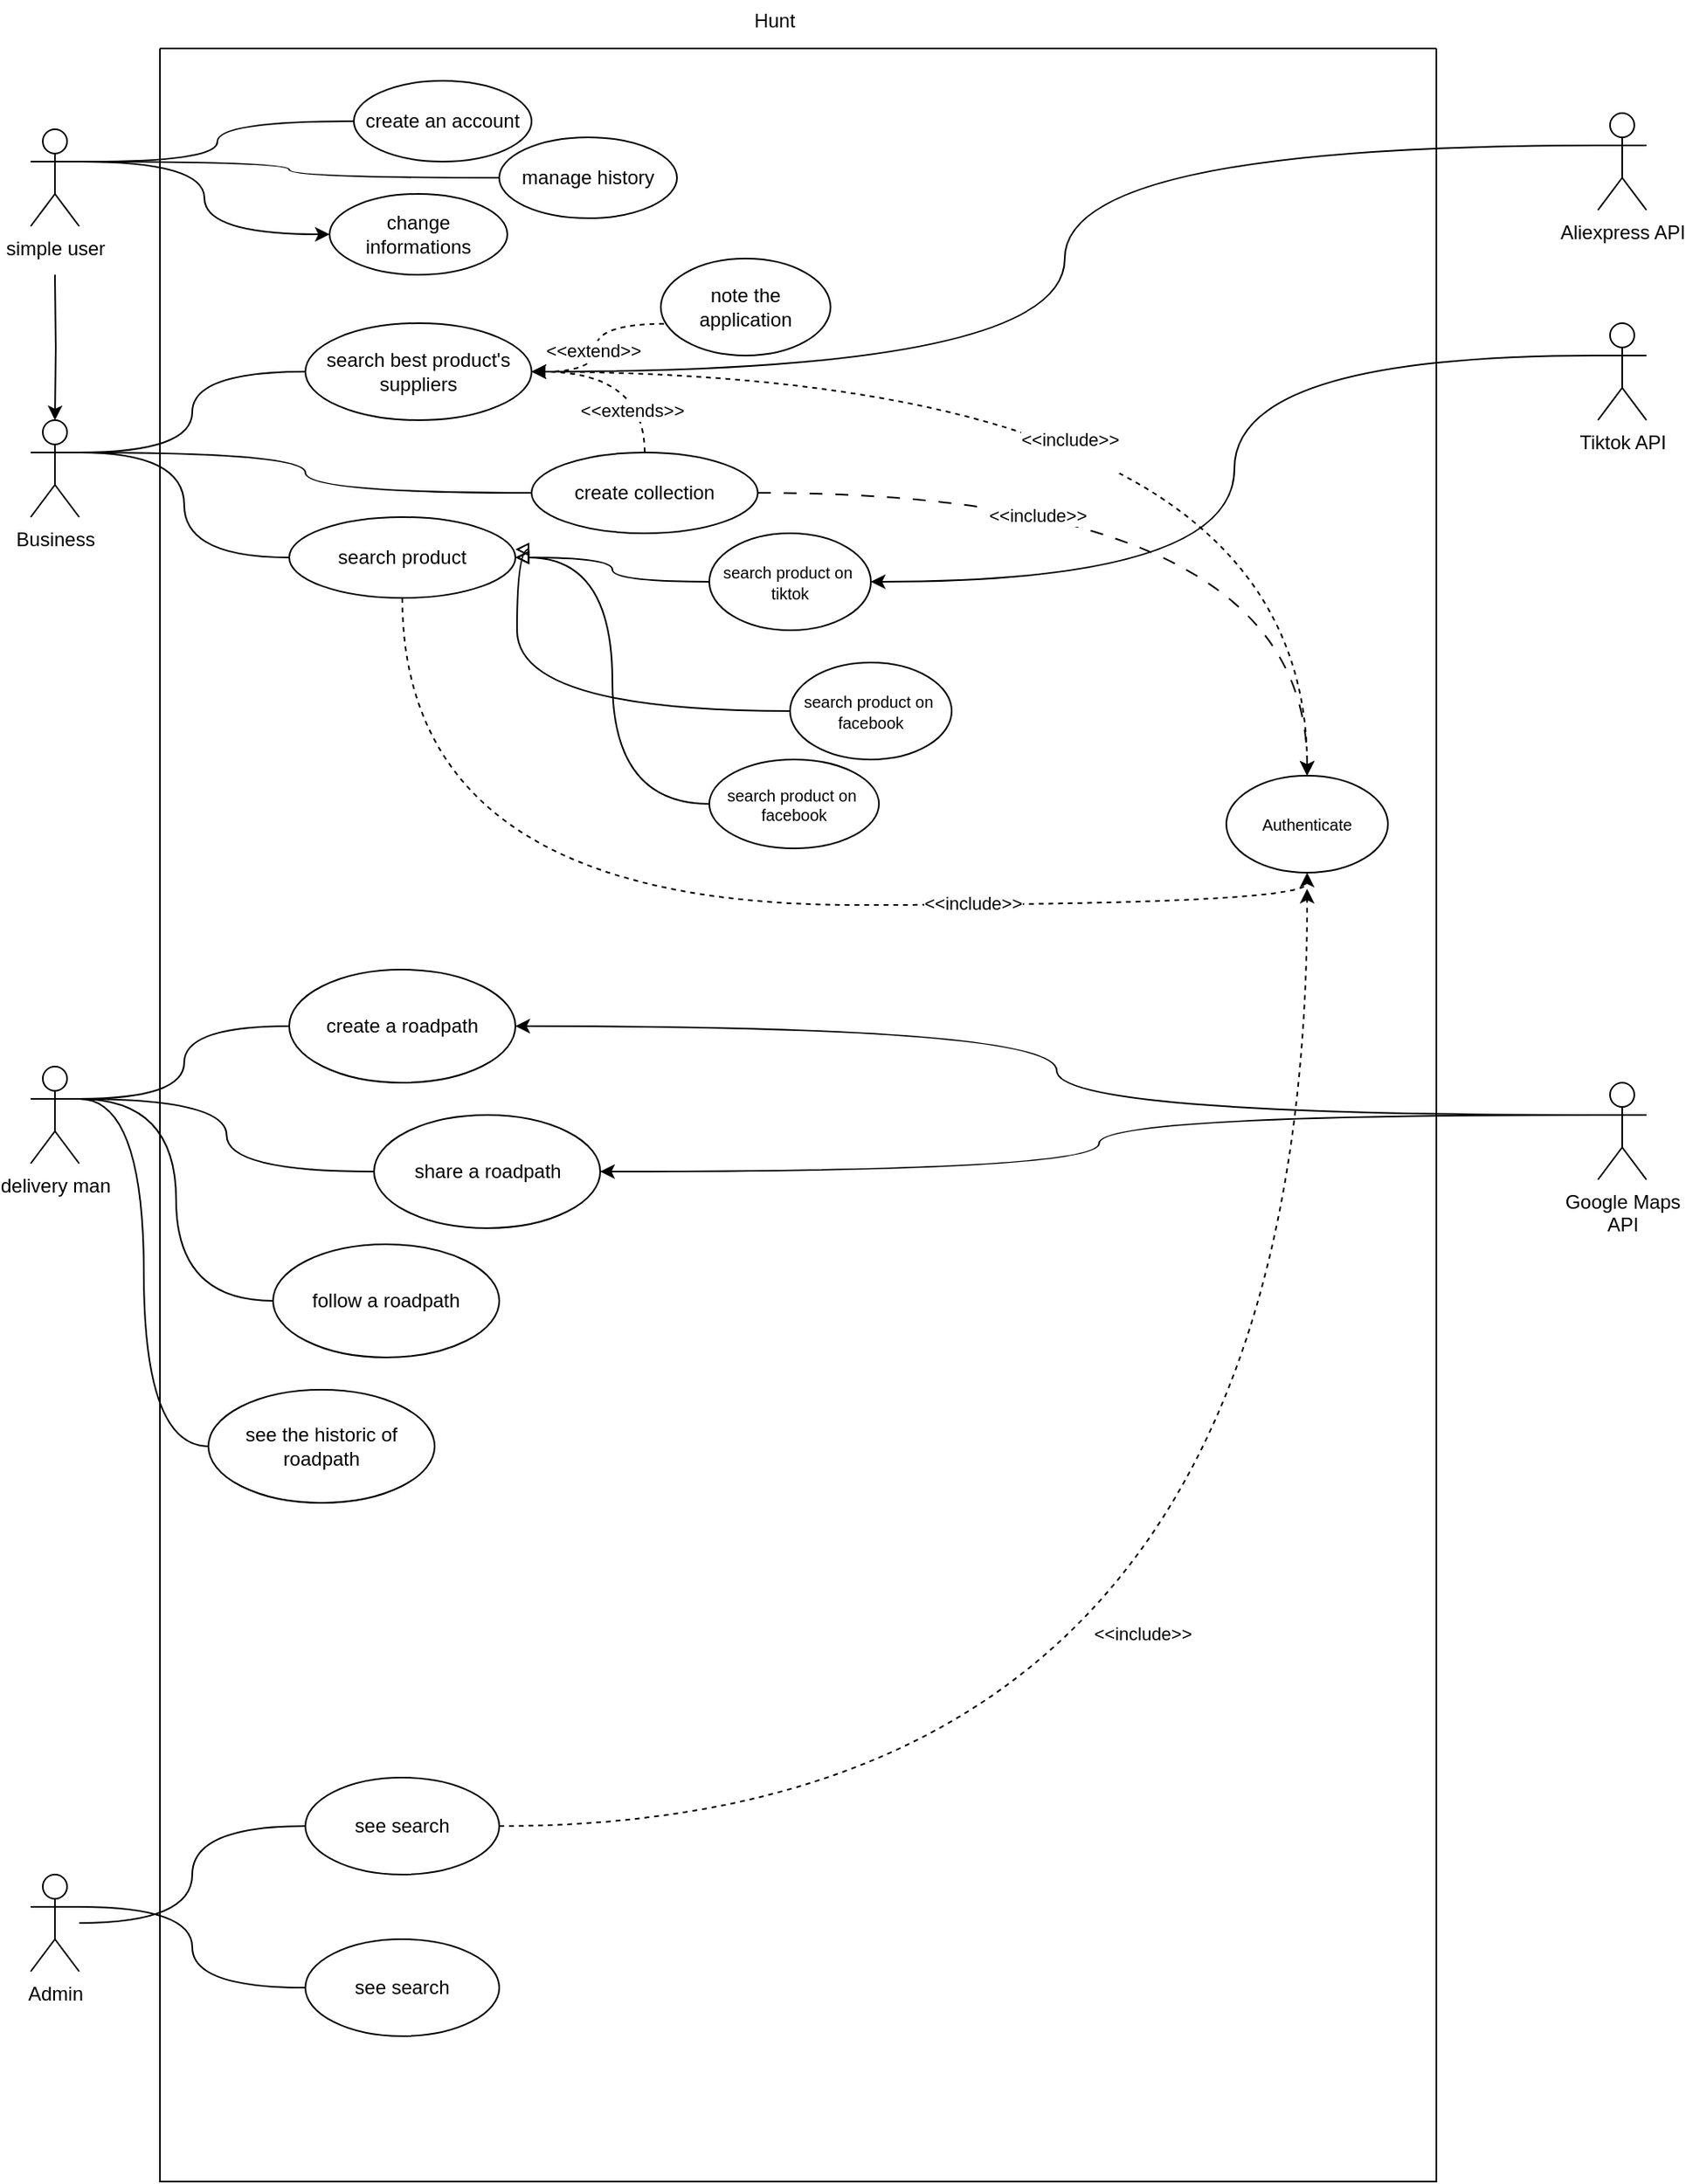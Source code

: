 <mxfile version="25.0.0" pages="2">
  <diagram name="UML diagrams" id="-IR_6mH_jh7ec_85QcZA">
    <mxGraphModel dx="875" dy="554" grid="1" gridSize="10" guides="1" tooltips="1" connect="1" arrows="1" fold="1" page="1" pageScale="1" pageWidth="1200" pageHeight="1600" math="0" shadow="0">
      <root>
        <mxCell id="0" />
        <mxCell id="1" parent="0" />
        <mxCell id="FuLha_3-91F9rfbZAOE2-40" style="edgeStyle=orthogonalEdgeStyle;rounded=0;orthogonalLoop=1;jettySize=auto;html=1;exitX=1;exitY=0.333;exitDx=0;exitDy=0;exitPerimeter=0;curved=1;endArrow=none;endFill=0;" parent="1" source="FuLha_3-91F9rfbZAOE2-3" target="FuLha_3-91F9rfbZAOE2-39" edge="1">
          <mxGeometry relative="1" as="geometry" />
        </mxCell>
        <mxCell id="FuLha_3-91F9rfbZAOE2-1" value="" style="swimlane;startSize=0;" parent="1" vertex="1">
          <mxGeometry x="120" y="40" width="790" height="1320" as="geometry" />
        </mxCell>
        <mxCell id="FuLha_3-91F9rfbZAOE2-4" value="create an account" style="ellipse;whiteSpace=wrap;html=1;" parent="FuLha_3-91F9rfbZAOE2-1" vertex="1">
          <mxGeometry x="120" y="20" width="110" height="50" as="geometry" />
        </mxCell>
        <mxCell id="cV8xUUwGtTbx2W1KTqpI-8" style="edgeStyle=orthogonalEdgeStyle;rounded=0;orthogonalLoop=1;jettySize=auto;html=1;exitX=1;exitY=0.5;exitDx=0;exitDy=0;elbow=vertical;curved=1;dashed=1;" parent="FuLha_3-91F9rfbZAOE2-1" source="FuLha_3-91F9rfbZAOE2-14" target="cV8xUUwGtTbx2W1KTqpI-7" edge="1">
          <mxGeometry relative="1" as="geometry" />
        </mxCell>
        <mxCell id="s3DuHeXm40doHLPQHNKB-4" value="&amp;lt;&amp;lt;include&amp;gt;&amp;gt;&lt;div&gt;&lt;br&gt;&lt;/div&gt;" style="edgeLabel;html=1;align=center;verticalAlign=middle;resizable=0;points=[];" vertex="1" connectable="0" parent="cV8xUUwGtTbx2W1KTqpI-8">
          <mxGeometry x="-0.089" y="-49" relative="1" as="geometry">
            <mxPoint as="offset" />
          </mxGeometry>
        </mxCell>
        <mxCell id="FuLha_3-91F9rfbZAOE2-14" value="search best&amp;nbsp;product&#39;s suppliers" style="ellipse;whiteSpace=wrap;html=1;" parent="FuLha_3-91F9rfbZAOE2-1" vertex="1">
          <mxGeometry x="90" y="170" width="140" height="60" as="geometry" />
        </mxCell>
        <mxCell id="cV8xUUwGtTbx2W1KTqpI-15" style="edgeStyle=orthogonalEdgeStyle;rounded=0;orthogonalLoop=1;jettySize=auto;html=1;exitX=0.5;exitY=1;exitDx=0;exitDy=0;entryX=0.5;entryY=1;entryDx=0;entryDy=0;curved=1;dashed=1;" parent="FuLha_3-91F9rfbZAOE2-1" source="FuLha_3-91F9rfbZAOE2-22" target="cV8xUUwGtTbx2W1KTqpI-7" edge="1">
          <mxGeometry relative="1" as="geometry" />
        </mxCell>
        <mxCell id="cV8xUUwGtTbx2W1KTqpI-16" value="&amp;lt;&amp;lt;include&amp;gt;&amp;gt;" style="edgeLabel;html=1;align=center;verticalAlign=middle;resizable=0;points=[];" parent="cV8xUUwGtTbx2W1KTqpI-15" vertex="1" connectable="0">
          <mxGeometry x="0.411" y="1" relative="1" as="geometry">
            <mxPoint as="offset" />
          </mxGeometry>
        </mxCell>
        <mxCell id="FuLha_3-91F9rfbZAOE2-22" value="search product" style="ellipse;whiteSpace=wrap;html=1;" parent="FuLha_3-91F9rfbZAOE2-1" vertex="1">
          <mxGeometry x="80" y="290" width="140" height="50" as="geometry" />
        </mxCell>
        <mxCell id="FuLha_3-91F9rfbZAOE2-32" style="edgeStyle=orthogonalEdgeStyle;rounded=0;orthogonalLoop=1;jettySize=auto;html=1;endArrow=block;endFill=0;curved=1;" parent="FuLha_3-91F9rfbZAOE2-1" source="FuLha_3-91F9rfbZAOE2-23" target="FuLha_3-91F9rfbZAOE2-22" edge="1">
          <mxGeometry relative="1" as="geometry" />
        </mxCell>
        <mxCell id="FuLha_3-91F9rfbZAOE2-23" value="&lt;font style=&quot;font-size: 10px;&quot;&gt;search product on&amp;nbsp;&lt;/font&gt;&lt;div style=&quot;font-size: 10px;&quot;&gt;&lt;font style=&quot;font-size: 10px;&quot;&gt;tiktok&lt;/font&gt;&lt;/div&gt;" style="ellipse;whiteSpace=wrap;html=1;" parent="FuLha_3-91F9rfbZAOE2-1" vertex="1">
          <mxGeometry x="340" y="300" width="100" height="60" as="geometry" />
        </mxCell>
        <mxCell id="FuLha_3-91F9rfbZAOE2-34" style="edgeStyle=orthogonalEdgeStyle;rounded=0;orthogonalLoop=1;jettySize=auto;html=1;endArrow=block;endFill=0;curved=1;" parent="FuLha_3-91F9rfbZAOE2-1" source="FuLha_3-91F9rfbZAOE2-30" edge="1">
          <mxGeometry relative="1" as="geometry">
            <mxPoint x="220" y="310" as="targetPoint" />
            <Array as="points">
              <mxPoint x="221" y="410" />
            </Array>
          </mxGeometry>
        </mxCell>
        <mxCell id="FuLha_3-91F9rfbZAOE2-30" value="&lt;font style=&quot;font-size: 10px;&quot;&gt;search product on&amp;nbsp;&lt;/font&gt;&lt;div style=&quot;font-size: 10px;&quot;&gt;&lt;font style=&quot;font-size: 10px;&quot;&gt;facebook&lt;/font&gt;&lt;/div&gt;" style="ellipse;whiteSpace=wrap;html=1;" parent="FuLha_3-91F9rfbZAOE2-1" vertex="1">
          <mxGeometry x="390" y="380" width="100" height="60" as="geometry" />
        </mxCell>
        <mxCell id="FuLha_3-91F9rfbZAOE2-35" style="edgeStyle=orthogonalEdgeStyle;rounded=0;orthogonalLoop=1;jettySize=auto;html=1;entryX=1;entryY=0.5;entryDx=0;entryDy=0;endArrow=block;endFill=0;curved=1;" parent="FuLha_3-91F9rfbZAOE2-1" source="FuLha_3-91F9rfbZAOE2-31" target="FuLha_3-91F9rfbZAOE2-22" edge="1">
          <mxGeometry relative="1" as="geometry" />
        </mxCell>
        <mxCell id="FuLha_3-91F9rfbZAOE2-31" value="search product on&amp;nbsp;&lt;div style=&quot;font-size: 10px;&quot;&gt;facebook&lt;/div&gt;" style="ellipse;whiteSpace=wrap;html=1;fontSize=10;" parent="FuLha_3-91F9rfbZAOE2-1" vertex="1">
          <mxGeometry x="340" y="440" width="105" height="55" as="geometry" />
        </mxCell>
        <mxCell id="FuLha_3-91F9rfbZAOE2-37" value="create a roadpath" style="ellipse;whiteSpace=wrap;html=1;" parent="FuLha_3-91F9rfbZAOE2-1" vertex="1">
          <mxGeometry x="80" y="570" width="140" height="70" as="geometry" />
        </mxCell>
        <mxCell id="FuLha_3-91F9rfbZAOE2-38" value="share a roadpath" style="ellipse;whiteSpace=wrap;html=1;" parent="FuLha_3-91F9rfbZAOE2-1" vertex="1">
          <mxGeometry x="132.5" y="660" width="140" height="70" as="geometry" />
        </mxCell>
        <mxCell id="FuLha_3-91F9rfbZAOE2-39" value="manage history" style="ellipse;whiteSpace=wrap;html=1;" parent="FuLha_3-91F9rfbZAOE2-1" vertex="1">
          <mxGeometry x="210" y="55" width="110" height="50" as="geometry" />
        </mxCell>
        <mxCell id="FuLha_3-91F9rfbZAOE2-58" value="note the application" style="ellipse;whiteSpace=wrap;html=1;" parent="FuLha_3-91F9rfbZAOE2-1" vertex="1">
          <mxGeometry x="310" y="130" width="105" height="60" as="geometry" />
        </mxCell>
        <mxCell id="FuLha_3-91F9rfbZAOE2-59" style="edgeStyle=orthogonalEdgeStyle;curved=1;rounded=0;orthogonalLoop=1;jettySize=auto;html=1;exitX=1;exitY=0.5;exitDx=0;exitDy=0;entryX=0.036;entryY=0.672;entryDx=0;entryDy=0;entryPerimeter=0;startArrow=blockThin;startFill=1;endArrow=none;endFill=0;dashed=1;" parent="FuLha_3-91F9rfbZAOE2-1" source="FuLha_3-91F9rfbZAOE2-14" target="FuLha_3-91F9rfbZAOE2-58" edge="1">
          <mxGeometry relative="1" as="geometry" />
        </mxCell>
        <mxCell id="cV8xUUwGtTbx2W1KTqpI-6" value="&amp;lt;&amp;lt;extend&amp;gt;&amp;gt;" style="edgeLabel;html=1;align=center;verticalAlign=middle;resizable=0;points=[];" parent="FuLha_3-91F9rfbZAOE2-59" vertex="1" connectable="0">
          <mxGeometry x="-0.065" y="2" relative="1" as="geometry">
            <mxPoint as="offset" />
          </mxGeometry>
        </mxCell>
        <mxCell id="cV8xUUwGtTbx2W1KTqpI-17" style="edgeStyle=orthogonalEdgeStyle;rounded=0;orthogonalLoop=1;jettySize=auto;html=1;curved=1;dashed=1;" parent="FuLha_3-91F9rfbZAOE2-1" source="FuLha_3-91F9rfbZAOE2-61" edge="1">
          <mxGeometry relative="1" as="geometry">
            <mxPoint x="710" y="520" as="targetPoint" />
          </mxGeometry>
        </mxCell>
        <mxCell id="cV8xUUwGtTbx2W1KTqpI-18" value="&amp;lt;&amp;lt;include&amp;gt;&amp;gt;" style="edgeLabel;html=1;align=center;verticalAlign=middle;resizable=0;points=[];" parent="cV8xUUwGtTbx2W1KTqpI-17" vertex="1" connectable="0">
          <mxGeometry x="-0.264" y="119" relative="1" as="geometry">
            <mxPoint as="offset" />
          </mxGeometry>
        </mxCell>
        <mxCell id="FuLha_3-91F9rfbZAOE2-61" value="see search" style="ellipse;whiteSpace=wrap;html=1;" parent="FuLha_3-91F9rfbZAOE2-1" vertex="1">
          <mxGeometry x="90" y="1070" width="120" height="60" as="geometry" />
        </mxCell>
        <mxCell id="cV8xUUwGtTbx2W1KTqpI-7" value="&lt;span style=&quot;font-size: 10px;&quot;&gt;Authenticate&lt;/span&gt;" style="ellipse;whiteSpace=wrap;html=1;" parent="FuLha_3-91F9rfbZAOE2-1" vertex="1">
          <mxGeometry x="660" y="450" width="100" height="60" as="geometry" />
        </mxCell>
        <mxCell id="cV8xUUwGtTbx2W1KTqpI-19" value="see search" style="ellipse;whiteSpace=wrap;html=1;" parent="FuLha_3-91F9rfbZAOE2-1" vertex="1">
          <mxGeometry x="90" y="1170" width="120" height="60" as="geometry" />
        </mxCell>
        <mxCell id="txY3es4t-yzZHWCDKDTj-3" value="follow a roadpath" style="ellipse;whiteSpace=wrap;html=1;" vertex="1" parent="FuLha_3-91F9rfbZAOE2-1">
          <mxGeometry x="70" y="740" width="140" height="70" as="geometry" />
        </mxCell>
        <mxCell id="txY3es4t-yzZHWCDKDTj-4" value="see the historic of roadpath" style="ellipse;whiteSpace=wrap;html=1;" vertex="1" parent="FuLha_3-91F9rfbZAOE2-1">
          <mxGeometry x="30" y="830" width="140" height="70" as="geometry" />
        </mxCell>
        <mxCell id="PuO6K_J7q23cFVhfHK2O-1" value="change informations" style="ellipse;whiteSpace=wrap;html=1;" vertex="1" parent="FuLha_3-91F9rfbZAOE2-1">
          <mxGeometry x="105" y="90" width="110" height="50" as="geometry" />
        </mxCell>
        <mxCell id="s3DuHeXm40doHLPQHNKB-3" style="edgeStyle=orthogonalEdgeStyle;curved=1;rounded=0;orthogonalLoop=1;jettySize=auto;html=1;dashed=1;dashPattern=8 8;" edge="1" parent="FuLha_3-91F9rfbZAOE2-1" source="s3DuHeXm40doHLPQHNKB-1" target="cV8xUUwGtTbx2W1KTqpI-7">
          <mxGeometry relative="1" as="geometry" />
        </mxCell>
        <mxCell id="s3DuHeXm40doHLPQHNKB-5" value="&amp;lt;&amp;lt;include&amp;gt;&amp;gt;" style="edgeLabel;html=1;align=center;verticalAlign=middle;resizable=0;points=[];" vertex="1" connectable="0" parent="s3DuHeXm40doHLPQHNKB-3">
          <mxGeometry x="-0.331" y="-14" relative="1" as="geometry">
            <mxPoint as="offset" />
          </mxGeometry>
        </mxCell>
        <mxCell id="6V7JutI_x-yEkom14Fba-1" style="edgeStyle=orthogonalEdgeStyle;curved=1;rounded=0;orthogonalLoop=1;jettySize=auto;html=1;exitX=0.5;exitY=0;exitDx=0;exitDy=0;entryX=1;entryY=0.5;entryDx=0;entryDy=0;dashed=1;" edge="1" parent="FuLha_3-91F9rfbZAOE2-1" source="s3DuHeXm40doHLPQHNKB-1" target="FuLha_3-91F9rfbZAOE2-14">
          <mxGeometry relative="1" as="geometry" />
        </mxCell>
        <mxCell id="6V7JutI_x-yEkom14Fba-2" value="&amp;lt;&amp;lt;extends&amp;gt;&amp;gt;" style="edgeLabel;html=1;align=center;verticalAlign=middle;resizable=0;points=[];" vertex="1" connectable="0" parent="6V7JutI_x-yEkom14Fba-1">
          <mxGeometry x="-0.569" y="8" relative="1" as="geometry">
            <mxPoint as="offset" />
          </mxGeometry>
        </mxCell>
        <mxCell id="s3DuHeXm40doHLPQHNKB-1" value="create collection" style="ellipse;whiteSpace=wrap;html=1;" vertex="1" parent="FuLha_3-91F9rfbZAOE2-1">
          <mxGeometry x="230" y="250" width="140" height="50" as="geometry" />
        </mxCell>
        <mxCell id="FuLha_3-91F9rfbZAOE2-2" value="Hunt&lt;div&gt;&lt;br&gt;&lt;/div&gt;" style="text;html=1;align=center;verticalAlign=middle;resizable=0;points=[];autosize=1;strokeColor=none;fillColor=none;" parent="1" vertex="1">
          <mxGeometry x="475" y="10" width="50" height="40" as="geometry" />
        </mxCell>
        <mxCell id="FuLha_3-91F9rfbZAOE2-7" style="edgeStyle=orthogonalEdgeStyle;rounded=0;orthogonalLoop=1;jettySize=auto;html=1;entryX=0;entryY=0.5;entryDx=0;entryDy=0;curved=1;endArrow=none;endFill=0;" parent="1" target="FuLha_3-91F9rfbZAOE2-4" edge="1">
          <mxGeometry relative="1" as="geometry">
            <mxPoint x="70" y="110" as="sourcePoint" />
          </mxGeometry>
        </mxCell>
        <mxCell id="FuLha_3-91F9rfbZAOE2-10" value="" style="edgeStyle=orthogonalEdgeStyle;rounded=0;orthogonalLoop=1;jettySize=auto;html=1;" parent="1" target="FuLha_3-91F9rfbZAOE2-9" edge="1">
          <mxGeometry relative="1" as="geometry">
            <mxPoint x="55" y="180" as="sourcePoint" />
          </mxGeometry>
        </mxCell>
        <mxCell id="PuO6K_J7q23cFVhfHK2O-2" style="edgeStyle=orthogonalEdgeStyle;rounded=0;orthogonalLoop=1;jettySize=auto;html=1;exitX=1;exitY=0.333;exitDx=0;exitDy=0;exitPerimeter=0;entryX=0;entryY=0.5;entryDx=0;entryDy=0;curved=1;" edge="1" parent="1" source="FuLha_3-91F9rfbZAOE2-3" target="PuO6K_J7q23cFVhfHK2O-1">
          <mxGeometry relative="1" as="geometry" />
        </mxCell>
        <mxCell id="FuLha_3-91F9rfbZAOE2-3" value="simple user" style="shape=umlActor;verticalLabelPosition=bottom;verticalAlign=top;html=1;outlineConnect=0;" parent="1" vertex="1">
          <mxGeometry x="40" y="90" width="30" height="60" as="geometry" />
        </mxCell>
        <mxCell id="FuLha_3-91F9rfbZAOE2-41" style="edgeStyle=orthogonalEdgeStyle;rounded=0;orthogonalLoop=1;jettySize=auto;html=1;exitX=1;exitY=0.333;exitDx=0;exitDy=0;exitPerimeter=0;curved=1;endArrow=none;endFill=0;" parent="1" source="FuLha_3-91F9rfbZAOE2-9" target="FuLha_3-91F9rfbZAOE2-14" edge="1">
          <mxGeometry relative="1" as="geometry" />
        </mxCell>
        <mxCell id="FuLha_3-91F9rfbZAOE2-60" style="edgeStyle=orthogonalEdgeStyle;curved=1;rounded=0;orthogonalLoop=1;jettySize=auto;html=1;exitX=1;exitY=0.333;exitDx=0;exitDy=0;exitPerimeter=0;endArrow=none;endFill=0;" parent="1" source="FuLha_3-91F9rfbZAOE2-9" target="FuLha_3-91F9rfbZAOE2-22" edge="1">
          <mxGeometry relative="1" as="geometry" />
        </mxCell>
        <mxCell id="s3DuHeXm40doHLPQHNKB-2" style="edgeStyle=orthogonalEdgeStyle;curved=1;rounded=0;orthogonalLoop=1;jettySize=auto;html=1;exitX=1;exitY=0.333;exitDx=0;exitDy=0;exitPerimeter=0;endArrow=none;endFill=0;" edge="1" parent="1" source="FuLha_3-91F9rfbZAOE2-9" target="s3DuHeXm40doHLPQHNKB-1">
          <mxGeometry relative="1" as="geometry" />
        </mxCell>
        <mxCell id="FuLha_3-91F9rfbZAOE2-9" value="Business" style="shape=umlActor;verticalLabelPosition=bottom;verticalAlign=top;html=1;outlineConnect=0;" parent="1" vertex="1">
          <mxGeometry x="40" y="270" width="30" height="60" as="geometry" />
        </mxCell>
        <mxCell id="FuLha_3-91F9rfbZAOE2-42" style="edgeStyle=orthogonalEdgeStyle;rounded=0;orthogonalLoop=1;jettySize=auto;html=1;exitX=1;exitY=0.333;exitDx=0;exitDy=0;exitPerimeter=0;curved=1;endArrow=none;endFill=0;" parent="1" source="FuLha_3-91F9rfbZAOE2-15" target="FuLha_3-91F9rfbZAOE2-37" edge="1">
          <mxGeometry relative="1" as="geometry" />
        </mxCell>
        <mxCell id="FuLha_3-91F9rfbZAOE2-44" style="edgeStyle=orthogonalEdgeStyle;rounded=0;orthogonalLoop=1;jettySize=auto;html=1;exitX=1;exitY=0.333;exitDx=0;exitDy=0;exitPerimeter=0;entryX=0;entryY=0.5;entryDx=0;entryDy=0;curved=1;endArrow=none;endFill=0;" parent="1" source="FuLha_3-91F9rfbZAOE2-15" target="FuLha_3-91F9rfbZAOE2-38" edge="1">
          <mxGeometry relative="1" as="geometry" />
        </mxCell>
        <mxCell id="txY3es4t-yzZHWCDKDTj-6" style="edgeStyle=orthogonalEdgeStyle;rounded=0;orthogonalLoop=1;jettySize=auto;html=1;exitX=1;exitY=0.333;exitDx=0;exitDy=0;exitPerimeter=0;entryX=0;entryY=0.5;entryDx=0;entryDy=0;curved=1;endArrow=none;endFill=0;" edge="1" parent="1" source="FuLha_3-91F9rfbZAOE2-15" target="txY3es4t-yzZHWCDKDTj-3">
          <mxGeometry relative="1" as="geometry" />
        </mxCell>
        <mxCell id="txY3es4t-yzZHWCDKDTj-8" style="edgeStyle=orthogonalEdgeStyle;rounded=0;orthogonalLoop=1;jettySize=auto;html=1;exitX=1;exitY=0.333;exitDx=0;exitDy=0;exitPerimeter=0;entryX=0;entryY=0.5;entryDx=0;entryDy=0;curved=1;endArrow=none;endFill=0;" edge="1" parent="1" source="FuLha_3-91F9rfbZAOE2-15" target="txY3es4t-yzZHWCDKDTj-4">
          <mxGeometry relative="1" as="geometry" />
        </mxCell>
        <mxCell id="FuLha_3-91F9rfbZAOE2-15" value="delivery man" style="shape=umlActor;verticalLabelPosition=bottom;verticalAlign=top;html=1;outlineConnect=0;" parent="1" vertex="1">
          <mxGeometry x="40" y="670" width="30" height="60" as="geometry" />
        </mxCell>
        <mxCell id="FuLha_3-91F9rfbZAOE2-54" style="edgeStyle=orthogonalEdgeStyle;rounded=0;orthogonalLoop=1;jettySize=auto;html=1;exitX=0;exitY=0.333;exitDx=0;exitDy=0;exitPerimeter=0;entryX=1;entryY=0.5;entryDx=0;entryDy=0;curved=1;" parent="1" source="FuLha_3-91F9rfbZAOE2-45" target="FuLha_3-91F9rfbZAOE2-23" edge="1">
          <mxGeometry relative="1" as="geometry" />
        </mxCell>
        <mxCell id="FuLha_3-91F9rfbZAOE2-45" value="Tiktok API" style="shape=umlActor;verticalLabelPosition=bottom;verticalAlign=top;html=1;outlineConnect=0;" parent="1" vertex="1">
          <mxGeometry x="1010" y="210" width="30" height="60" as="geometry" />
        </mxCell>
        <mxCell id="FuLha_3-91F9rfbZAOE2-52" style="edgeStyle=orthogonalEdgeStyle;rounded=0;orthogonalLoop=1;jettySize=auto;html=1;exitX=0;exitY=0.333;exitDx=0;exitDy=0;exitPerimeter=0;entryX=1;entryY=0.5;entryDx=0;entryDy=0;curved=1;" parent="1" source="FuLha_3-91F9rfbZAOE2-51" target="FuLha_3-91F9rfbZAOE2-38" edge="1">
          <mxGeometry relative="1" as="geometry" />
        </mxCell>
        <mxCell id="FuLha_3-91F9rfbZAOE2-53" style="edgeStyle=orthogonalEdgeStyle;rounded=0;orthogonalLoop=1;jettySize=auto;html=1;exitX=0;exitY=0.333;exitDx=0;exitDy=0;exitPerimeter=0;entryX=1;entryY=0.5;entryDx=0;entryDy=0;curved=1;" parent="1" source="FuLha_3-91F9rfbZAOE2-51" target="FuLha_3-91F9rfbZAOE2-37" edge="1">
          <mxGeometry relative="1" as="geometry" />
        </mxCell>
        <mxCell id="FuLha_3-91F9rfbZAOE2-51" value="Google Maps&lt;div&gt;API&lt;/div&gt;" style="shape=umlActor;verticalLabelPosition=bottom;verticalAlign=top;html=1;outlineConnect=0;" parent="1" vertex="1">
          <mxGeometry x="1010" y="680" width="30" height="60" as="geometry" />
        </mxCell>
        <mxCell id="txY3es4t-yzZHWCDKDTj-9" style="edgeStyle=orthogonalEdgeStyle;rounded=0;orthogonalLoop=1;jettySize=auto;html=1;exitX=1;exitY=0.333;exitDx=0;exitDy=0;exitPerimeter=0;entryX=0;entryY=0.5;entryDx=0;entryDy=0;curved=1;endArrow=none;endFill=0;" edge="1" parent="1" source="FuLha_3-91F9rfbZAOE2-55" target="cV8xUUwGtTbx2W1KTqpI-19">
          <mxGeometry relative="1" as="geometry" />
        </mxCell>
        <mxCell id="txY3es4t-yzZHWCDKDTj-10" style="edgeStyle=orthogonalEdgeStyle;rounded=0;orthogonalLoop=1;jettySize=auto;html=1;endArrow=none;endFill=0;curved=1;" edge="1" parent="1" source="FuLha_3-91F9rfbZAOE2-55" target="FuLha_3-91F9rfbZAOE2-61">
          <mxGeometry relative="1" as="geometry" />
        </mxCell>
        <mxCell id="FuLha_3-91F9rfbZAOE2-55" value="Admin" style="shape=umlActor;verticalLabelPosition=bottom;verticalAlign=top;html=1;outlineConnect=0;" parent="1" vertex="1">
          <mxGeometry x="40" y="1170" width="30" height="60" as="geometry" />
        </mxCell>
        <mxCell id="txY3es4t-yzZHWCDKDTj-1" style="edgeStyle=orthogonalEdgeStyle;rounded=0;orthogonalLoop=1;jettySize=auto;html=1;exitX=0;exitY=0.333;exitDx=0;exitDy=0;exitPerimeter=0;entryX=1;entryY=0.5;entryDx=0;entryDy=0;curved=1;" edge="1" parent="1" source="cV8xUUwGtTbx2W1KTqpI-2" target="FuLha_3-91F9rfbZAOE2-14">
          <mxGeometry relative="1" as="geometry" />
        </mxCell>
        <mxCell id="cV8xUUwGtTbx2W1KTqpI-2" value="Aliexpress API" style="shape=umlActor;verticalLabelPosition=bottom;verticalAlign=top;html=1;outlineConnect=0;" parent="1" vertex="1">
          <mxGeometry x="1010" y="80" width="30" height="60" as="geometry" />
        </mxCell>
      </root>
    </mxGraphModel>
  </diagram>
  <diagram id="Sx9UNDZ-CPOzZAIwUrSq" name="class diagrams">
    <mxGraphModel dx="808" dy="512" grid="1" gridSize="10" guides="1" tooltips="1" connect="1" arrows="1" fold="1" page="1" pageScale="1" pageWidth="1200" pageHeight="1600" math="0" shadow="0">
      <root>
        <mxCell id="0" />
        <mxCell id="1" parent="0" />
        <mxCell id="LyLH97ZRa4PGFvy9dMI5-9" value="User" style="swimlane;fontStyle=1;align=center;verticalAlign=top;childLayout=stackLayout;horizontal=1;startSize=26;horizontalStack=0;resizeParent=1;resizeParentMax=0;resizeLast=0;collapsible=1;marginBottom=0;whiteSpace=wrap;html=1;" parent="1" vertex="1">
          <mxGeometry x="40" y="30" width="190" height="240" as="geometry" />
        </mxCell>
        <mxCell id="LyLH97ZRa4PGFvy9dMI5-30" value="- id: int" style="text;strokeColor=none;fillColor=none;align=left;verticalAlign=top;spacingLeft=4;spacingRight=4;overflow=hidden;rotatable=0;points=[[0,0.5],[1,0.5]];portConstraint=eastwest;whiteSpace=wrap;html=1;" parent="LyLH97ZRa4PGFvy9dMI5-9" vertex="1">
          <mxGeometry y="26" width="190" height="26" as="geometry" />
        </mxCell>
        <mxCell id="LyLH97ZRa4PGFvy9dMI5-10" value="- firstname: string" style="text;strokeColor=none;fillColor=none;align=left;verticalAlign=top;spacingLeft=4;spacingRight=4;overflow=hidden;rotatable=0;points=[[0,0.5],[1,0.5]];portConstraint=eastwest;whiteSpace=wrap;html=1;" parent="LyLH97ZRa4PGFvy9dMI5-9" vertex="1">
          <mxGeometry y="52" width="190" height="26" as="geometry" />
        </mxCell>
        <mxCell id="LyLH97ZRa4PGFvy9dMI5-18" value="- lastname: string" style="text;strokeColor=none;fillColor=none;align=left;verticalAlign=top;spacingLeft=4;spacingRight=4;overflow=hidden;rotatable=0;points=[[0,0.5],[1,0.5]];portConstraint=eastwest;whiteSpace=wrap;html=1;" parent="LyLH97ZRa4PGFvy9dMI5-9" vertex="1">
          <mxGeometry y="78" width="190" height="26" as="geometry" />
        </mxCell>
        <mxCell id="LyLH97ZRa4PGFvy9dMI5-19" value="- email: string" style="text;strokeColor=none;fillColor=none;align=left;verticalAlign=top;spacingLeft=4;spacingRight=4;overflow=hidden;rotatable=0;points=[[0,0.5],[1,0.5]];portConstraint=eastwest;whiteSpace=wrap;html=1;" parent="LyLH97ZRa4PGFvy9dMI5-9" vertex="1">
          <mxGeometry y="104" width="190" height="24" as="geometry" />
        </mxCell>
        <mxCell id="LyLH97ZRa4PGFvy9dMI5-17" value="- location: string" style="text;strokeColor=none;fillColor=none;align=left;verticalAlign=top;spacingLeft=4;spacingRight=4;overflow=hidden;rotatable=0;points=[[0,0.5],[1,0.5]];portConstraint=eastwest;whiteSpace=wrap;html=1;" parent="LyLH97ZRa4PGFvy9dMI5-9" vertex="1">
          <mxGeometry y="128" width="190" height="26" as="geometry" />
        </mxCell>
        <mxCell id="LyLH97ZRa4PGFvy9dMI5-21" value="- search_history: string" style="text;strokeColor=none;fillColor=none;align=left;verticalAlign=top;spacingLeft=4;spacingRight=4;overflow=hidden;rotatable=0;points=[[0,0.5],[1,0.5]];portConstraint=eastwest;whiteSpace=wrap;html=1;" parent="LyLH97ZRa4PGFvy9dMI5-9" vertex="1">
          <mxGeometry y="154" width="190" height="26" as="geometry" />
        </mxCell>
        <mxCell id="LyLH97ZRa4PGFvy9dMI5-11" value="" style="line;strokeWidth=1;fillColor=none;align=left;verticalAlign=middle;spacingTop=-1;spacingLeft=3;spacingRight=3;rotatable=0;labelPosition=right;points=[];portConstraint=eastwest;strokeColor=inherit;" parent="LyLH97ZRa4PGFvy9dMI5-9" vertex="1">
          <mxGeometry y="180" width="190" height="8" as="geometry" />
        </mxCell>
        <mxCell id="LyLH97ZRa4PGFvy9dMI5-27" value="+ manageHistory(type): type" style="text;strokeColor=none;fillColor=none;align=left;verticalAlign=top;spacingLeft=4;spacingRight=4;overflow=hidden;rotatable=0;points=[[0,0.5],[1,0.5]];portConstraint=eastwest;whiteSpace=wrap;html=1;" parent="LyLH97ZRa4PGFvy9dMI5-9" vertex="1">
          <mxGeometry y="188" width="190" height="26" as="geometry" />
        </mxCell>
        <mxCell id="uhKhKXDXOXtBVVad2gFL-2" value="+ isadmin(type): type" style="text;strokeColor=none;fillColor=none;align=left;verticalAlign=top;spacingLeft=4;spacingRight=4;overflow=hidden;rotatable=0;points=[[0,0.5],[1,0.5]];portConstraint=eastwest;whiteSpace=wrap;html=1;" parent="LyLH97ZRa4PGFvy9dMI5-9" vertex="1">
          <mxGeometry y="214" width="190" height="26" as="geometry" />
        </mxCell>
        <mxCell id="LyLH97ZRa4PGFvy9dMI5-31" value="Admin" style="swimlane;fontStyle=1;align=center;verticalAlign=top;childLayout=stackLayout;horizontal=1;startSize=26;horizontalStack=0;resizeParent=1;resizeParentMax=0;resizeLast=0;collapsible=1;marginBottom=0;whiteSpace=wrap;html=1;" parent="1" vertex="1">
          <mxGeometry x="300" y="180" width="160" height="112" as="geometry" />
        </mxCell>
        <mxCell id="LyLH97ZRa4PGFvy9dMI5-32" value="- adminID: int" style="text;strokeColor=none;fillColor=none;align=left;verticalAlign=top;spacingLeft=4;spacingRight=4;overflow=hidden;rotatable=0;points=[[0,0.5],[1,0.5]];portConstraint=eastwest;whiteSpace=wrap;html=1;" parent="LyLH97ZRa4PGFvy9dMI5-31" vertex="1">
          <mxGeometry y="26" width="160" height="26" as="geometry" />
        </mxCell>
        <mxCell id="EmdmupJYY3BashLLMB4s-7" value="- adminID: int" style="text;strokeColor=none;fillColor=none;align=left;verticalAlign=top;spacingLeft=4;spacingRight=4;overflow=hidden;rotatable=0;points=[[0,0.5],[1,0.5]];portConstraint=eastwest;whiteSpace=wrap;html=1;" vertex="1" parent="LyLH97ZRa4PGFvy9dMI5-31">
          <mxGeometry y="52" width="160" height="26" as="geometry" />
        </mxCell>
        <mxCell id="LyLH97ZRa4PGFvy9dMI5-33" value="" style="line;strokeWidth=1;fillColor=none;align=left;verticalAlign=middle;spacingTop=-1;spacingLeft=3;spacingRight=3;rotatable=0;labelPosition=right;points=[];portConstraint=eastwest;strokeColor=inherit;" parent="LyLH97ZRa4PGFvy9dMI5-31" vertex="1">
          <mxGeometry y="78" width="160" height="8" as="geometry" />
        </mxCell>
        <mxCell id="LyLH97ZRa4PGFvy9dMI5-34" value="+ method(type): type" style="text;strokeColor=none;fillColor=none;align=left;verticalAlign=top;spacingLeft=4;spacingRight=4;overflow=hidden;rotatable=0;points=[[0,0.5],[1,0.5]];portConstraint=eastwest;whiteSpace=wrap;html=1;" parent="LyLH97ZRa4PGFvy9dMI5-31" vertex="1">
          <mxGeometry y="86" width="160" height="26" as="geometry" />
        </mxCell>
        <mxCell id="YIpKiUHjcbCjNZDyD4Uy-1" value="Business" style="swimlane;fontStyle=1;align=center;verticalAlign=top;childLayout=stackLayout;horizontal=1;startSize=26;horizontalStack=0;resizeParent=1;resizeParentMax=0;resizeLast=0;collapsible=1;marginBottom=0;whiteSpace=wrap;html=1;" parent="1" vertex="1">
          <mxGeometry x="300" y="40" width="160" height="86" as="geometry" />
        </mxCell>
        <mxCell id="YIpKiUHjcbCjNZDyD4Uy-2" value="- businessID: int" style="text;strokeColor=none;fillColor=none;align=left;verticalAlign=top;spacingLeft=4;spacingRight=4;overflow=hidden;rotatable=0;points=[[0,0.5],[1,0.5]];portConstraint=eastwest;whiteSpace=wrap;html=1;" parent="YIpKiUHjcbCjNZDyD4Uy-1" vertex="1">
          <mxGeometry y="26" width="160" height="26" as="geometry" />
        </mxCell>
        <mxCell id="YIpKiUHjcbCjNZDyD4Uy-3" value="" style="line;strokeWidth=1;fillColor=none;align=left;verticalAlign=middle;spacingTop=-1;spacingLeft=3;spacingRight=3;rotatable=0;labelPosition=right;points=[];portConstraint=eastwest;strokeColor=inherit;" parent="YIpKiUHjcbCjNZDyD4Uy-1" vertex="1">
          <mxGeometry y="52" width="160" height="8" as="geometry" />
        </mxCell>
        <mxCell id="YIpKiUHjcbCjNZDyD4Uy-4" value="+ method(type): type" style="text;strokeColor=none;fillColor=none;align=left;verticalAlign=top;spacingLeft=4;spacingRight=4;overflow=hidden;rotatable=0;points=[[0,0.5],[1,0.5]];portConstraint=eastwest;whiteSpace=wrap;html=1;" parent="YIpKiUHjcbCjNZDyD4Uy-1" vertex="1">
          <mxGeometry y="60" width="160" height="26" as="geometry" />
        </mxCell>
        <mxCell id="J6ZNplrA5KypBCfEjw1M-1" value="Product" style="swimlane;fontStyle=1;align=center;verticalAlign=top;childLayout=stackLayout;horizontal=1;startSize=26;horizontalStack=0;resizeParent=1;resizeParentMax=0;resizeLast=0;collapsible=1;marginBottom=0;whiteSpace=wrap;html=1;" parent="1" vertex="1">
          <mxGeometry x="940" y="480" width="190" height="242" as="geometry" />
        </mxCell>
        <mxCell id="J6ZNplrA5KypBCfEjw1M-2" value="- name: string" style="text;strokeColor=none;fillColor=none;align=left;verticalAlign=top;spacingLeft=4;spacingRight=4;overflow=hidden;rotatable=0;points=[[0,0.5],[1,0.5]];portConstraint=eastwest;whiteSpace=wrap;html=1;" parent="J6ZNplrA5KypBCfEjw1M-1" vertex="1">
          <mxGeometry y="26" width="190" height="26" as="geometry" />
        </mxCell>
        <mxCell id="J6ZNplrA5KypBCfEjw1M-5" value="- img: string" style="text;strokeColor=none;fillColor=none;align=left;verticalAlign=top;spacingLeft=4;spacingRight=4;overflow=hidden;rotatable=0;points=[[0,0.5],[1,0.5]];portConstraint=eastwest;whiteSpace=wrap;html=1;" parent="J6ZNplrA5KypBCfEjw1M-1" vertex="1">
          <mxGeometry y="52" width="190" height="26" as="geometry" />
        </mxCell>
        <mxCell id="J6ZNplrA5KypBCfEjw1M-6" value="- category: string" style="text;strokeColor=none;fillColor=none;align=left;verticalAlign=top;spacingLeft=4;spacingRight=4;overflow=hidden;rotatable=0;points=[[0,0.5],[1,0.5]];portConstraint=eastwest;whiteSpace=wrap;html=1;" parent="J6ZNplrA5KypBCfEjw1M-1" vertex="1">
          <mxGeometry y="78" width="190" height="26" as="geometry" />
        </mxCell>
        <mxCell id="J6ZNplrA5KypBCfEjw1M-7" value="- description: string" style="text;strokeColor=none;fillColor=none;align=left;verticalAlign=top;spacingLeft=4;spacingRight=4;overflow=hidden;rotatable=0;points=[[0,0.5],[1,0.5]];portConstraint=eastwest;whiteSpace=wrap;html=1;" parent="J6ZNplrA5KypBCfEjw1M-1" vertex="1">
          <mxGeometry y="104" width="190" height="26" as="geometry" />
        </mxCell>
        <mxCell id="QEH95Uhj06x0RXV22Iyn-1" value="- link: string" style="text;strokeColor=none;fillColor=none;align=left;verticalAlign=top;spacingLeft=4;spacingRight=4;overflow=hidden;rotatable=0;points=[[0,0.5],[1,0.5]];portConstraint=eastwest;whiteSpace=wrap;html=1;" vertex="1" parent="J6ZNplrA5KypBCfEjw1M-1">
          <mxGeometry y="130" width="190" height="26" as="geometry" />
        </mxCell>
        <mxCell id="UoAxG9JFQ3FQrPwEEJgR-1" value="- supplier_link&lt;span style=&quot;background-color: initial;&quot;&gt;: string&lt;/span&gt;" style="text;strokeColor=none;fillColor=none;align=left;verticalAlign=top;spacingLeft=4;spacingRight=4;overflow=hidden;rotatable=0;points=[[0,0.5],[1,0.5]];portConstraint=eastwest;whiteSpace=wrap;html=1;" vertex="1" parent="J6ZNplrA5KypBCfEjw1M-1">
          <mxGeometry y="156" width="190" height="26" as="geometry" />
        </mxCell>
        <mxCell id="QEH95Uhj06x0RXV22Iyn-4" value="- social_media_used&lt;span style=&quot;background-color: initial;&quot;&gt;: string&lt;/span&gt;" style="text;strokeColor=none;fillColor=none;align=left;verticalAlign=top;spacingLeft=4;spacingRight=4;overflow=hidden;rotatable=0;points=[[0,0.5],[1,0.5]];portConstraint=eastwest;whiteSpace=wrap;html=1;" vertex="1" parent="J6ZNplrA5KypBCfEjw1M-1">
          <mxGeometry y="182" width="190" height="26" as="geometry" />
        </mxCell>
        <mxCell id="J6ZNplrA5KypBCfEjw1M-3" value="" style="line;strokeWidth=1;fillColor=none;align=left;verticalAlign=middle;spacingTop=-1;spacingLeft=3;spacingRight=3;rotatable=0;labelPosition=right;points=[];portConstraint=eastwest;strokeColor=inherit;" parent="J6ZNplrA5KypBCfEjw1M-1" vertex="1">
          <mxGeometry y="208" width="190" height="8" as="geometry" />
        </mxCell>
        <mxCell id="J6ZNplrA5KypBCfEjw1M-4" value="+ addSupplier&lt;span style=&quot;background-color: initial;&quot;&gt;(type): type&lt;/span&gt;" style="text;strokeColor=none;fillColor=none;align=left;verticalAlign=top;spacingLeft=4;spacingRight=4;overflow=hidden;rotatable=0;points=[[0,0.5],[1,0.5]];portConstraint=eastwest;whiteSpace=wrap;html=1;" parent="J6ZNplrA5KypBCfEjw1M-1" vertex="1">
          <mxGeometry y="216" width="190" height="26" as="geometry" />
        </mxCell>
        <mxCell id="rd7m9VtJkX6jo3fnUmd6-1" value="Deliverer" style="swimlane;fontStyle=1;align=center;verticalAlign=top;childLayout=stackLayout;horizontal=1;startSize=26;horizontalStack=0;resizeParent=1;resizeParentMax=0;resizeLast=0;collapsible=1;marginBottom=0;whiteSpace=wrap;html=1;" vertex="1" parent="1">
          <mxGeometry x="40" y="380" width="160" height="86" as="geometry" />
        </mxCell>
        <mxCell id="rd7m9VtJkX6jo3fnUmd6-2" value="- delivererID&lt;span style=&quot;background-color: initial;&quot;&gt;: int&lt;/span&gt;" style="text;strokeColor=none;fillColor=none;align=left;verticalAlign=top;spacingLeft=4;spacingRight=4;overflow=hidden;rotatable=0;points=[[0,0.5],[1,0.5]];portConstraint=eastwest;whiteSpace=wrap;html=1;" vertex="1" parent="rd7m9VtJkX6jo3fnUmd6-1">
          <mxGeometry y="26" width="160" height="26" as="geometry" />
        </mxCell>
        <mxCell id="rd7m9VtJkX6jo3fnUmd6-3" value="" style="line;strokeWidth=1;fillColor=none;align=left;verticalAlign=middle;spacingTop=-1;spacingLeft=3;spacingRight=3;rotatable=0;labelPosition=right;points=[];portConstraint=eastwest;strokeColor=inherit;" vertex="1" parent="rd7m9VtJkX6jo3fnUmd6-1">
          <mxGeometry y="52" width="160" height="8" as="geometry" />
        </mxCell>
        <mxCell id="rd7m9VtJkX6jo3fnUmd6-4" value="+ method(type): type" style="text;strokeColor=none;fillColor=none;align=left;verticalAlign=top;spacingLeft=4;spacingRight=4;overflow=hidden;rotatable=0;points=[[0,0.5],[1,0.5]];portConstraint=eastwest;whiteSpace=wrap;html=1;" vertex="1" parent="rd7m9VtJkX6jo3fnUmd6-1">
          <mxGeometry y="60" width="160" height="26" as="geometry" />
        </mxCell>
        <mxCell id="EmdmupJYY3BashLLMB4s-1" value="Account" style="swimlane;fontStyle=1;align=center;verticalAlign=top;childLayout=stackLayout;horizontal=1;startSize=26;horizontalStack=0;resizeParent=1;resizeParentMax=0;resizeLast=0;collapsible=1;marginBottom=0;whiteSpace=wrap;html=1;" vertex="1" parent="1">
          <mxGeometry x="950" y="20" width="190" height="242" as="geometry" />
        </mxCell>
        <mxCell id="EmdmupJYY3BashLLMB4s-2" value="- userID: int" style="text;strokeColor=none;fillColor=none;align=left;verticalAlign=top;spacingLeft=4;spacingRight=4;overflow=hidden;rotatable=0;points=[[0,0.5],[1,0.5]];portConstraint=eastwest;whiteSpace=wrap;html=1;" vertex="1" parent="EmdmupJYY3BashLLMB4s-1">
          <mxGeometry y="26" width="190" height="26" as="geometry" />
        </mxCell>
        <mxCell id="HCv6k_spidTGFqlvs694-1" value="- password: string" style="text;strokeColor=none;fillColor=none;align=left;verticalAlign=top;spacingLeft=4;spacingRight=4;overflow=hidden;rotatable=0;points=[[0,0.5],[1,0.5]];portConstraint=eastwest;whiteSpace=wrap;html=1;" vertex="1" parent="EmdmupJYY3BashLLMB4s-1">
          <mxGeometry y="52" width="190" height="26" as="geometry" />
        </mxCell>
        <mxCell id="HCv6k_spidTGFqlvs694-3" value="- account_status: Boolean" style="text;strokeColor=none;fillColor=none;align=left;verticalAlign=top;spacingLeft=4;spacingRight=4;overflow=hidden;rotatable=0;points=[[0,0.5],[1,0.5]];portConstraint=eastwest;whiteSpace=wrap;html=1;" vertex="1" parent="EmdmupJYY3BashLLMB4s-1">
          <mxGeometry y="78" width="190" height="26" as="geometry" />
        </mxCell>
        <mxCell id="EmdmupJYY3BashLLMB4s-8" value="- password: string" style="text;strokeColor=none;fillColor=none;align=left;verticalAlign=top;spacingLeft=4;spacingRight=4;overflow=hidden;rotatable=0;points=[[0,0.5],[1,0.5]];portConstraint=eastwest;whiteSpace=wrap;html=1;" vertex="1" parent="EmdmupJYY3BashLLMB4s-1">
          <mxGeometry y="104" width="190" height="26" as="geometry" />
        </mxCell>
        <mxCell id="HCv6k_spidTGFqlvs694-2" value="- password: string" style="text;strokeColor=none;fillColor=none;align=left;verticalAlign=top;spacingLeft=4;spacingRight=4;overflow=hidden;rotatable=0;points=[[0,0.5],[1,0.5]];portConstraint=eastwest;whiteSpace=wrap;html=1;" vertex="1" parent="EmdmupJYY3BashLLMB4s-1">
          <mxGeometry y="130" width="190" height="26" as="geometry" />
        </mxCell>
        <mxCell id="EmdmupJYY3BashLLMB4s-3" value="" style="line;strokeWidth=1;fillColor=none;align=left;verticalAlign=middle;spacingTop=-1;spacingLeft=3;spacingRight=3;rotatable=0;labelPosition=right;points=[];portConstraint=eastwest;strokeColor=inherit;" vertex="1" parent="EmdmupJYY3BashLLMB4s-1">
          <mxGeometry y="156" width="190" height="8" as="geometry" />
        </mxCell>
        <mxCell id="EmdmupJYY3BashLLMB4s-4" value="+ changePassword(type): type" style="text;strokeColor=none;fillColor=none;align=left;verticalAlign=top;spacingLeft=4;spacingRight=4;overflow=hidden;rotatable=0;points=[[0,0.5],[1,0.5]];portConstraint=eastwest;whiteSpace=wrap;html=1;" vertex="1" parent="EmdmupJYY3BashLLMB4s-1">
          <mxGeometry y="164" width="190" height="26" as="geometry" />
        </mxCell>
        <mxCell id="HCv6k_spidTGFqlvs694-4" value="+ login(type): type" style="text;strokeColor=none;fillColor=none;align=left;verticalAlign=top;spacingLeft=4;spacingRight=4;overflow=hidden;rotatable=0;points=[[0,0.5],[1,0.5]];portConstraint=eastwest;whiteSpace=wrap;html=1;" vertex="1" parent="EmdmupJYY3BashLLMB4s-1">
          <mxGeometry y="190" width="190" height="26" as="geometry" />
        </mxCell>
        <mxCell id="HCv6k_spidTGFqlvs694-5" value="+ logout(type): type" style="text;strokeColor=none;fillColor=none;align=left;verticalAlign=top;spacingLeft=4;spacingRight=4;overflow=hidden;rotatable=0;points=[[0,0.5],[1,0.5]];portConstraint=eastwest;whiteSpace=wrap;html=1;" vertex="1" parent="EmdmupJYY3BashLLMB4s-1">
          <mxGeometry y="216" width="190" height="26" as="geometry" />
        </mxCell>
        <mxCell id="uQUBg21Dirp60RMLENk1-1" value="RoadPath&lt;div&gt;&lt;br&gt;&lt;/div&gt;" style="swimlane;fontStyle=1;align=center;verticalAlign=top;childLayout=stackLayout;horizontal=1;startSize=26;horizontalStack=0;resizeParent=1;resizeParentMax=0;resizeLast=0;collapsible=1;marginBottom=0;whiteSpace=wrap;html=1;" vertex="1" parent="1">
          <mxGeometry x="350" y="1160" width="160" height="190" as="geometry" />
        </mxCell>
        <mxCell id="uQUBg21Dirp60RMLENk1-2" value="- id: string" style="text;strokeColor=none;fillColor=none;align=left;verticalAlign=top;spacingLeft=4;spacingRight=4;overflow=hidden;rotatable=0;points=[[0,0.5],[1,0.5]];portConstraint=eastwest;whiteSpace=wrap;html=1;" vertex="1" parent="uQUBg21Dirp60RMLENk1-1">
          <mxGeometry y="26" width="160" height="26" as="geometry" />
        </mxCell>
        <mxCell id="uQUBg21Dirp60RMLENk1-3" value="- user_id: string" style="text;strokeColor=none;fillColor=none;align=left;verticalAlign=top;spacingLeft=4;spacingRight=4;overflow=hidden;rotatable=0;points=[[0,0.5],[1,0.5]];portConstraint=eastwest;whiteSpace=wrap;html=1;" vertex="1" parent="uQUBg21Dirp60RMLENk1-1">
          <mxGeometry y="52" width="160" height="26" as="geometry" />
        </mxCell>
        <mxCell id="uQUBg21Dirp60RMLENk1-8" value="- road_points&lt;span style=&quot;background-color: initial;&quot;&gt;: string&lt;/span&gt;" style="text;strokeColor=none;fillColor=none;align=left;verticalAlign=top;spacingLeft=4;spacingRight=4;overflow=hidden;rotatable=0;points=[[0,0.5],[1,0.5]];portConstraint=eastwest;whiteSpace=wrap;html=1;" vertex="1" parent="uQUBg21Dirp60RMLENk1-1">
          <mxGeometry y="78" width="160" height="26" as="geometry" />
        </mxCell>
        <mxCell id="uQUBg21Dirp60RMLENk1-6" value="- road_path_history: string" style="text;strokeColor=none;fillColor=none;align=left;verticalAlign=top;spacingLeft=4;spacingRight=4;overflow=hidden;rotatable=0;points=[[0,0.5],[1,0.5]];portConstraint=eastwest;whiteSpace=wrap;html=1;" vertex="1" parent="uQUBg21Dirp60RMLENk1-1">
          <mxGeometry y="104" width="160" height="26" as="geometry" />
        </mxCell>
        <mxCell id="uQUBg21Dirp60RMLENk1-7" value="- user_id: string" style="text;strokeColor=none;fillColor=none;align=left;verticalAlign=top;spacingLeft=4;spacingRight=4;overflow=hidden;rotatable=0;points=[[0,0.5],[1,0.5]];portConstraint=eastwest;whiteSpace=wrap;html=1;" vertex="1" parent="uQUBg21Dirp60RMLENk1-1">
          <mxGeometry y="130" width="160" height="26" as="geometry" />
        </mxCell>
        <mxCell id="uQUBg21Dirp60RMLENk1-4" value="" style="line;strokeWidth=1;fillColor=none;align=left;verticalAlign=middle;spacingTop=-1;spacingLeft=3;spacingRight=3;rotatable=0;labelPosition=right;points=[];portConstraint=eastwest;strokeColor=inherit;" vertex="1" parent="uQUBg21Dirp60RMLENk1-1">
          <mxGeometry y="156" width="160" height="8" as="geometry" />
        </mxCell>
        <mxCell id="uQUBg21Dirp60RMLENk1-5" value="+ method(type): type" style="text;strokeColor=none;fillColor=none;align=left;verticalAlign=top;spacingLeft=4;spacingRight=4;overflow=hidden;rotatable=0;points=[[0,0.5],[1,0.5]];portConstraint=eastwest;whiteSpace=wrap;html=1;" vertex="1" parent="uQUBg21Dirp60RMLENk1-1">
          <mxGeometry y="164" width="160" height="26" as="geometry" />
        </mxCell>
        <mxCell id="8Bzp1EFl4ZE8_Oq_6Gho-1" value="AppNote" style="swimlane;fontStyle=1;align=center;verticalAlign=top;childLayout=stackLayout;horizontal=1;startSize=26;horizontalStack=0;resizeParent=1;resizeParentMax=0;resizeLast=0;collapsible=1;marginBottom=0;whiteSpace=wrap;html=1;" vertex="1" parent="1">
          <mxGeometry x="570" y="570" width="160" height="138" as="geometry" />
        </mxCell>
        <mxCell id="8Bzp1EFl4ZE8_Oq_6Gho-2" value="- id: string" style="text;strokeColor=none;fillColor=none;align=left;verticalAlign=top;spacingLeft=4;spacingRight=4;overflow=hidden;rotatable=0;points=[[0,0.5],[1,0.5]];portConstraint=eastwest;whiteSpace=wrap;html=1;" vertex="1" parent="8Bzp1EFl4ZE8_Oq_6Gho-1">
          <mxGeometry y="26" width="160" height="26" as="geometry" />
        </mxCell>
        <mxCell id="8Bzp1EFl4ZE8_Oq_6Gho-3" value="- user_id: string" style="text;strokeColor=none;fillColor=none;align=left;verticalAlign=top;spacingLeft=4;spacingRight=4;overflow=hidden;rotatable=0;points=[[0,0.5],[1,0.5]];portConstraint=eastwest;whiteSpace=wrap;html=1;" vertex="1" parent="8Bzp1EFl4ZE8_Oq_6Gho-1">
          <mxGeometry y="52" width="160" height="26" as="geometry" />
        </mxCell>
        <mxCell id="8Bzp1EFl4ZE8_Oq_6Gho-6" value="- note: int" style="text;strokeColor=none;fillColor=none;align=left;verticalAlign=top;spacingLeft=4;spacingRight=4;overflow=hidden;rotatable=0;points=[[0,0.5],[1,0.5]];portConstraint=eastwest;whiteSpace=wrap;html=1;" vertex="1" parent="8Bzp1EFl4ZE8_Oq_6Gho-1">
          <mxGeometry y="78" width="160" height="26" as="geometry" />
        </mxCell>
        <mxCell id="8Bzp1EFl4ZE8_Oq_6Gho-4" value="" style="line;strokeWidth=1;fillColor=none;align=left;verticalAlign=middle;spacingTop=-1;spacingLeft=3;spacingRight=3;rotatable=0;labelPosition=right;points=[];portConstraint=eastwest;strokeColor=inherit;" vertex="1" parent="8Bzp1EFl4ZE8_Oq_6Gho-1">
          <mxGeometry y="104" width="160" height="8" as="geometry" />
        </mxCell>
        <mxCell id="8Bzp1EFl4ZE8_Oq_6Gho-5" value="+ method(type): type" style="text;strokeColor=none;fillColor=none;align=left;verticalAlign=top;spacingLeft=4;spacingRight=4;overflow=hidden;rotatable=0;points=[[0,0.5],[1,0.5]];portConstraint=eastwest;whiteSpace=wrap;html=1;" vertex="1" parent="8Bzp1EFl4ZE8_Oq_6Gho-1">
          <mxGeometry y="112" width="160" height="26" as="geometry" />
        </mxCell>
        <mxCell id="VrGGMPgDpa3G2hN1mJ6w-6" value="&lt;div&gt;&lt;span style=&quot;background-color: initial;&quot;&gt;search_history&lt;/span&gt;&lt;/div&gt;" style="swimlane;fontStyle=1;align=center;verticalAlign=top;childLayout=stackLayout;horizontal=1;startSize=26;horizontalStack=0;resizeParent=1;resizeParentMax=0;resizeLast=0;collapsible=1;marginBottom=0;whiteSpace=wrap;html=1;" vertex="1" parent="1">
          <mxGeometry x="40" y="820" width="160" height="216" as="geometry" />
        </mxCell>
        <mxCell id="VrGGMPgDpa3G2hN1mJ6w-7" value="- id: string" style="text;strokeColor=none;fillColor=none;align=left;verticalAlign=top;spacingLeft=4;spacingRight=4;overflow=hidden;rotatable=0;points=[[0,0.5],[1,0.5]];portConstraint=eastwest;whiteSpace=wrap;html=1;" vertex="1" parent="VrGGMPgDpa3G2hN1mJ6w-6">
          <mxGeometry y="26" width="160" height="26" as="geometry" />
        </mxCell>
        <mxCell id="VrGGMPgDpa3G2hN1mJ6w-8" value="- user_id: string" style="text;strokeColor=none;fillColor=none;align=left;verticalAlign=top;spacingLeft=4;spacingRight=4;overflow=hidden;rotatable=0;points=[[0,0.5],[1,0.5]];portConstraint=eastwest;whiteSpace=wrap;html=1;" vertex="1" parent="VrGGMPgDpa3G2hN1mJ6w-6">
          <mxGeometry y="52" width="160" height="26" as="geometry" />
        </mxCell>
        <mxCell id="VrGGMPgDpa3G2hN1mJ6w-12" value="- date_time: datetime" style="text;strokeColor=none;fillColor=none;align=left;verticalAlign=top;spacingLeft=4;spacingRight=4;overflow=hidden;rotatable=0;points=[[0,0.5],[1,0.5]];portConstraint=eastwest;whiteSpace=wrap;html=1;" vertex="1" parent="VrGGMPgDpa3G2hN1mJ6w-6">
          <mxGeometry y="78" width="160" height="26" as="geometry" />
        </mxCell>
        <mxCell id="VrGGMPgDpa3G2hN1mJ6w-11" value="- content: string" style="text;strokeColor=none;fillColor=none;align=left;verticalAlign=top;spacingLeft=4;spacingRight=4;overflow=hidden;rotatable=0;points=[[0,0.5],[1,0.5]];portConstraint=eastwest;whiteSpace=wrap;html=1;" vertex="1" parent="VrGGMPgDpa3G2hN1mJ6w-6">
          <mxGeometry y="104" width="160" height="26" as="geometry" />
        </mxCell>
        <mxCell id="VrGGMPgDpa3G2hN1mJ6w-14" value="- type: string" style="text;strokeColor=none;fillColor=none;align=left;verticalAlign=top;spacingLeft=4;spacingRight=4;overflow=hidden;rotatable=0;points=[[0,0.5],[1,0.5]];portConstraint=eastwest;whiteSpace=wrap;html=1;" vertex="1" parent="VrGGMPgDpa3G2hN1mJ6w-6">
          <mxGeometry y="130" width="160" height="26" as="geometry" />
        </mxCell>
        <mxCell id="VrGGMPgDpa3G2hN1mJ6w-15" value="- id: string" style="text;strokeColor=none;fillColor=none;align=left;verticalAlign=top;spacingLeft=4;spacingRight=4;overflow=hidden;rotatable=0;points=[[0,0.5],[1,0.5]];portConstraint=eastwest;whiteSpace=wrap;html=1;" vertex="1" parent="VrGGMPgDpa3G2hN1mJ6w-6">
          <mxGeometry y="156" width="160" height="26" as="geometry" />
        </mxCell>
        <mxCell id="VrGGMPgDpa3G2hN1mJ6w-9" value="" style="line;strokeWidth=1;fillColor=none;align=left;verticalAlign=middle;spacingTop=-1;spacingLeft=3;spacingRight=3;rotatable=0;labelPosition=right;points=[];portConstraint=eastwest;strokeColor=inherit;" vertex="1" parent="VrGGMPgDpa3G2hN1mJ6w-6">
          <mxGeometry y="182" width="160" height="8" as="geometry" />
        </mxCell>
        <mxCell id="VrGGMPgDpa3G2hN1mJ6w-10" value="+ method(type): type" style="text;strokeColor=none;fillColor=none;align=left;verticalAlign=top;spacingLeft=4;spacingRight=4;overflow=hidden;rotatable=0;points=[[0,0.5],[1,0.5]];portConstraint=eastwest;whiteSpace=wrap;html=1;" vertex="1" parent="VrGGMPgDpa3G2hN1mJ6w-6">
          <mxGeometry y="190" width="160" height="26" as="geometry" />
        </mxCell>
        <mxCell id="WR5Dl5Uh6hXyP3XWw1B3-1" value="Collection" style="swimlane;fontStyle=1;align=center;verticalAlign=top;childLayout=stackLayout;horizontal=1;startSize=26;horizontalStack=0;resizeParent=1;resizeParentMax=0;resizeLast=0;collapsible=1;marginBottom=0;whiteSpace=wrap;html=1;" vertex="1" parent="1">
          <mxGeometry x="500" y="768" width="210" height="268" as="geometry" />
        </mxCell>
        <mxCell id="WR5Dl5Uh6hXyP3XWw1B3-2" value="- id: string" style="text;strokeColor=none;fillColor=none;align=left;verticalAlign=top;spacingLeft=4;spacingRight=4;overflow=hidden;rotatable=0;points=[[0,0.5],[1,0.5]];portConstraint=eastwest;whiteSpace=wrap;html=1;" vertex="1" parent="WR5Dl5Uh6hXyP3XWw1B3-1">
          <mxGeometry y="26" width="210" height="26" as="geometry" />
        </mxCell>
        <mxCell id="WR5Dl5Uh6hXyP3XWw1B3-3" value="- product_id: string" style="text;strokeColor=none;fillColor=none;align=left;verticalAlign=top;spacingLeft=4;spacingRight=4;overflow=hidden;rotatable=0;points=[[0,0.5],[1,0.5]];portConstraint=eastwest;whiteSpace=wrap;html=1;" vertex="1" parent="WR5Dl5Uh6hXyP3XWw1B3-1">
          <mxGeometry y="52" width="210" height="26" as="geometry" />
        </mxCell>
        <mxCell id="9OyqRxQGfM_QNY4Mf6iw-3" value="- user_id: string" style="text;strokeColor=none;fillColor=none;align=left;verticalAlign=top;spacingLeft=4;spacingRight=4;overflow=hidden;rotatable=0;points=[[0,0.5],[1,0.5]];portConstraint=eastwest;whiteSpace=wrap;html=1;" vertex="1" parent="WR5Dl5Uh6hXyP3XWw1B3-1">
          <mxGeometry y="78" width="210" height="26" as="geometry" />
        </mxCell>
        <mxCell id="WR5Dl5Uh6hXyP3XWw1B3-4" value="- creation_date_time: int" style="text;strokeColor=none;fillColor=none;align=left;verticalAlign=top;spacingLeft=4;spacingRight=4;overflow=hidden;rotatable=0;points=[[0,0.5],[1,0.5]];portConstraint=eastwest;whiteSpace=wrap;html=1;" vertex="1" parent="WR5Dl5Uh6hXyP3XWw1B3-1">
          <mxGeometry y="104" width="210" height="26" as="geometry" />
        </mxCell>
        <mxCell id="JMVU67iqOEWTOJ3oLjTh-1" value="- update_date_time: int" style="text;strokeColor=none;fillColor=none;align=left;verticalAlign=top;spacingLeft=4;spacingRight=4;overflow=hidden;rotatable=0;points=[[0,0.5],[1,0.5]];portConstraint=eastwest;whiteSpace=wrap;html=1;" vertex="1" parent="WR5Dl5Uh6hXyP3XWw1B3-1">
          <mxGeometry y="130" width="210" height="26" as="geometry" />
        </mxCell>
        <mxCell id="WR5Dl5Uh6hXyP3XWw1B3-5" value="" style="line;strokeWidth=1;fillColor=none;align=left;verticalAlign=middle;spacingTop=-1;spacingLeft=3;spacingRight=3;rotatable=0;labelPosition=right;points=[];portConstraint=eastwest;strokeColor=inherit;" vertex="1" parent="WR5Dl5Uh6hXyP3XWw1B3-1">
          <mxGeometry y="156" width="210" height="8" as="geometry" />
        </mxCell>
        <mxCell id="WR5Dl5Uh6hXyP3XWw1B3-6" value="+ addProduct(type): type" style="text;strokeColor=none;fillColor=none;align=left;verticalAlign=top;spacingLeft=4;spacingRight=4;overflow=hidden;rotatable=0;points=[[0,0.5],[1,0.5]];portConstraint=eastwest;whiteSpace=wrap;html=1;" vertex="1" parent="WR5Dl5Uh6hXyP3XWw1B3-1">
          <mxGeometry y="164" width="210" height="26" as="geometry" />
        </mxCell>
        <mxCell id="JMVU67iqOEWTOJ3oLjTh-3" value="+ deleteProduct(type): type" style="text;strokeColor=none;fillColor=none;align=left;verticalAlign=top;spacingLeft=4;spacingRight=4;overflow=hidden;rotatable=0;points=[[0,0.5],[1,0.5]];portConstraint=eastwest;whiteSpace=wrap;html=1;" vertex="1" parent="WR5Dl5Uh6hXyP3XWw1B3-1">
          <mxGeometry y="190" width="210" height="26" as="geometry" />
        </mxCell>
        <mxCell id="JMVU67iqOEWTOJ3oLjTh-4" value="+ deleteCollection(type): type" style="text;strokeColor=none;fillColor=none;align=left;verticalAlign=top;spacingLeft=4;spacingRight=4;overflow=hidden;rotatable=0;points=[[0,0.5],[1,0.5]];portConstraint=eastwest;whiteSpace=wrap;html=1;" vertex="1" parent="WR5Dl5Uh6hXyP3XWw1B3-1">
          <mxGeometry y="216" width="210" height="26" as="geometry" />
        </mxCell>
        <mxCell id="JMVU67iqOEWTOJ3oLjTh-5" value="+ renameCollection(type): type" style="text;strokeColor=none;fillColor=none;align=left;verticalAlign=top;spacingLeft=4;spacingRight=4;overflow=hidden;rotatable=0;points=[[0,0.5],[1,0.5]];portConstraint=eastwest;whiteSpace=wrap;html=1;" vertex="1" parent="WR5Dl5Uh6hXyP3XWw1B3-1">
          <mxGeometry y="242" width="210" height="26" as="geometry" />
        </mxCell>
        <mxCell id="WNn8uka-3c4hqM2auBeC-1" value="Admin_account" style="swimlane;fontStyle=1;align=center;verticalAlign=top;childLayout=stackLayout;horizontal=1;startSize=26;horizontalStack=0;resizeParent=1;resizeParentMax=0;resizeLast=0;collapsible=1;marginBottom=0;whiteSpace=wrap;html=1;" vertex="1" parent="1">
          <mxGeometry x="730" y="320" width="190" height="86" as="geometry" />
        </mxCell>
        <mxCell id="WNn8uka-3c4hqM2auBeC-2" value="- userID: int" style="text;strokeColor=none;fillColor=none;align=left;verticalAlign=top;spacingLeft=4;spacingRight=4;overflow=hidden;rotatable=0;points=[[0,0.5],[1,0.5]];portConstraint=eastwest;whiteSpace=wrap;html=1;" vertex="1" parent="WNn8uka-3c4hqM2auBeC-1">
          <mxGeometry y="26" width="190" height="26" as="geometry" />
        </mxCell>
        <mxCell id="WNn8uka-3c4hqM2auBeC-7" value="" style="line;strokeWidth=1;fillColor=none;align=left;verticalAlign=middle;spacingTop=-1;spacingLeft=3;spacingRight=3;rotatable=0;labelPosition=right;points=[];portConstraint=eastwest;strokeColor=inherit;" vertex="1" parent="WNn8uka-3c4hqM2auBeC-1">
          <mxGeometry y="52" width="190" height="8" as="geometry" />
        </mxCell>
        <mxCell id="WNn8uka-3c4hqM2auBeC-8" value="+ viewDashboard&lt;span style=&quot;background-color: initial;&quot;&gt;(type): type&lt;/span&gt;" style="text;strokeColor=none;fillColor=none;align=left;verticalAlign=top;spacingLeft=4;spacingRight=4;overflow=hidden;rotatable=0;points=[[0,0.5],[1,0.5]];portConstraint=eastwest;whiteSpace=wrap;html=1;" vertex="1" parent="WNn8uka-3c4hqM2auBeC-1">
          <mxGeometry y="60" width="190" height="26" as="geometry" />
        </mxCell>
      </root>
    </mxGraphModel>
  </diagram>
</mxfile>
